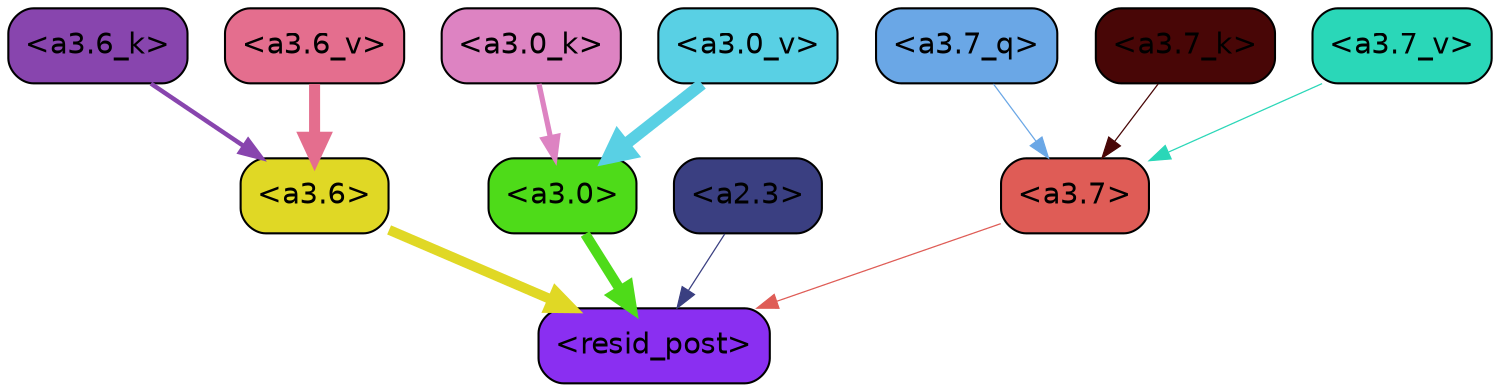 strict digraph "" {
	graph [bgcolor=transparent,
		layout=dot,
		overlap=false,
		splines=true
	];
	"<a3.7>"	[color=black,
		fillcolor="#df5c56",
		fontname=Helvetica,
		shape=box,
		style="filled, rounded"];
	"<resid_post>"	[color=black,
		fillcolor="#8a2ff1",
		fontname=Helvetica,
		shape=box,
		style="filled, rounded"];
	"<a3.7>" -> "<resid_post>"	[color="#df5c56",
		penwidth=0.6];
	"<a3.6>"	[color=black,
		fillcolor="#e0d825",
		fontname=Helvetica,
		shape=box,
		style="filled, rounded"];
	"<a3.6>" -> "<resid_post>"	[color="#e0d825",
		penwidth=4.7534414529800415];
	"<a3.0>"	[color=black,
		fillcolor="#4edb19",
		fontname=Helvetica,
		shape=box,
		style="filled, rounded"];
	"<a3.0>" -> "<resid_post>"	[color="#4edb19",
		penwidth=4.898576855659485];
	"<a2.3>"	[color=black,
		fillcolor="#3a3f81",
		fontname=Helvetica,
		shape=box,
		style="filled, rounded"];
	"<a2.3>" -> "<resid_post>"	[color="#3a3f81",
		penwidth=0.6];
	"<a3.7_q>"	[color=black,
		fillcolor="#6aa7e6",
		fontname=Helvetica,
		shape=box,
		style="filled, rounded"];
	"<a3.7_q>" -> "<a3.7>"	[color="#6aa7e6",
		penwidth=0.6];
	"<a3.7_k>"	[color=black,
		fillcolor="#480606",
		fontname=Helvetica,
		shape=box,
		style="filled, rounded"];
	"<a3.7_k>" -> "<a3.7>"	[color="#480606",
		penwidth=0.6];
	"<a3.6_k>"	[color=black,
		fillcolor="#8845ae",
		fontname=Helvetica,
		shape=box,
		style="filled, rounded"];
	"<a3.6_k>" -> "<a3.6>"	[color="#8845ae",
		penwidth=2.13908451795578];
	"<a3.0_k>"	[color=black,
		fillcolor="#dd83c2",
		fontname=Helvetica,
		shape=box,
		style="filled, rounded"];
	"<a3.0_k>" -> "<a3.0>"	[color="#dd83c2",
		penwidth=2.520303964614868];
	"<a3.7_v>"	[color=black,
		fillcolor="#2ad7b8",
		fontname=Helvetica,
		shape=box,
		style="filled, rounded"];
	"<a3.7_v>" -> "<a3.7>"	[color="#2ad7b8",
		penwidth=0.6];
	"<a3.6_v>"	[color=black,
		fillcolor="#e46e8e",
		fontname=Helvetica,
		shape=box,
		style="filled, rounded"];
	"<a3.6_v>" -> "<a3.6>"	[color="#e46e8e",
		penwidth=5.297133803367615];
	"<a3.0_v>"	[color=black,
		fillcolor="#59d0e4",
		fontname=Helvetica,
		shape=box,
		style="filled, rounded"];
	"<a3.0_v>" -> "<a3.0>"	[color="#59d0e4",
		penwidth=5.680712580680847];
}
